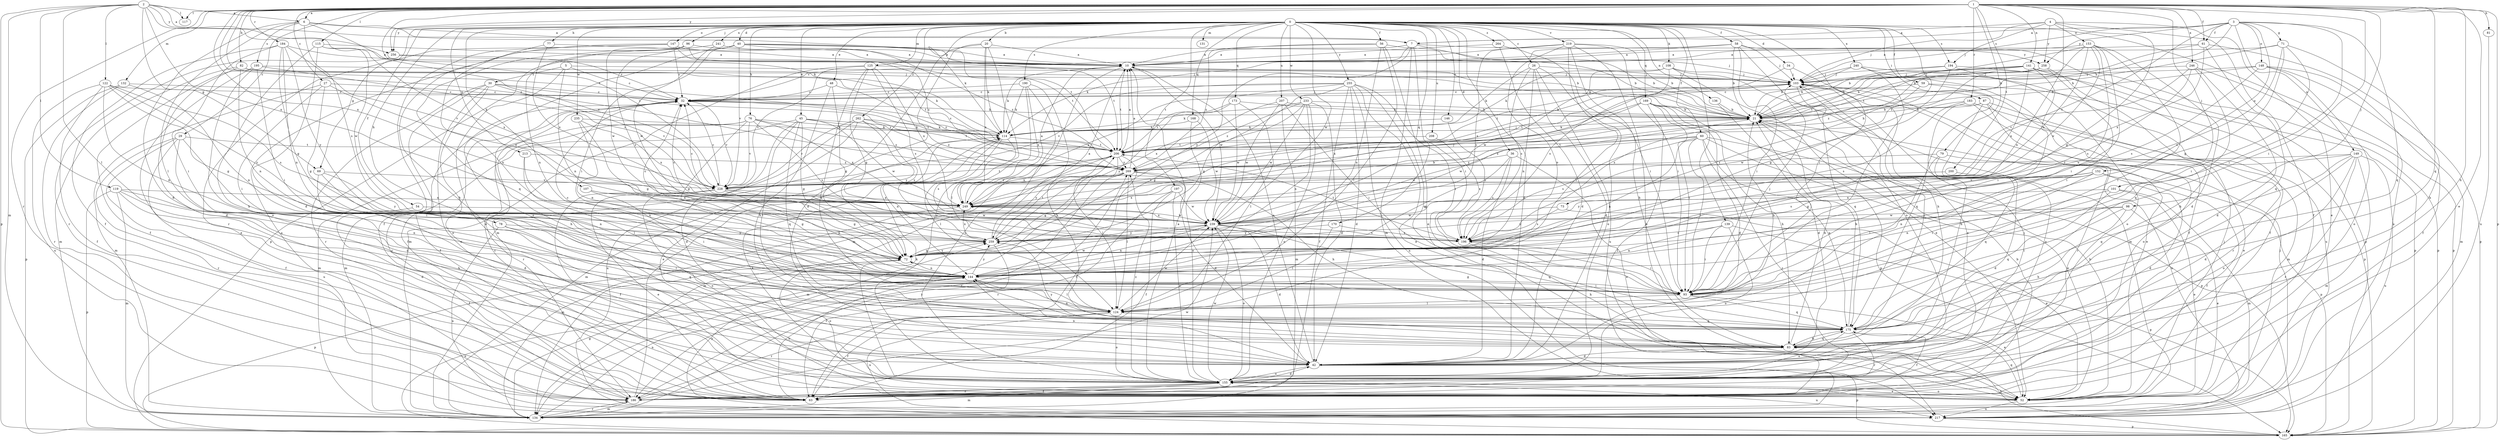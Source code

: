 strict digraph  {
0;
1;
2;
3;
4;
5;
6;
7;
10;
20;
21;
26;
27;
29;
30;
32;
34;
36;
40;
42;
45;
48;
52;
54;
56;
58;
59;
60;
61;
63;
69;
71;
72;
73;
76;
77;
78;
79;
81;
82;
83;
87;
93;
96;
98;
101;
103;
107;
108;
114;
115;
117;
119;
122;
124;
125;
131;
132;
134;
136;
139;
141;
144;
146;
147;
148;
149;
152;
153;
155;
165;
168;
169;
170;
173;
175;
183;
184;
186;
190;
194;
195;
196;
197;
200;
206;
207;
208;
213;
217;
219;
228;
233;
235;
239;
240;
241;
246;
249;
255;
256;
258;
259;
262;
264;
269;
0 -> 20  [label=b];
0 -> 26  [label=c];
0 -> 34  [label=d];
0 -> 36  [label=d];
0 -> 40  [label=d];
0 -> 42  [label=d];
0 -> 45  [label=e];
0 -> 48  [label=e];
0 -> 54  [label=f];
0 -> 56  [label=f];
0 -> 58  [label=f];
0 -> 59  [label=f];
0 -> 60  [label=f];
0 -> 69  [label=g];
0 -> 73  [label=h];
0 -> 76  [label=h];
0 -> 77  [label=h];
0 -> 78  [label=h];
0 -> 87  [label=i];
0 -> 93  [label=i];
0 -> 96  [label=j];
0 -> 107  [label=k];
0 -> 108  [label=k];
0 -> 114  [label=k];
0 -> 125  [label=m];
0 -> 131  [label=m];
0 -> 136  [label=n];
0 -> 139  [label=n];
0 -> 146  [label=o];
0 -> 147  [label=o];
0 -> 168  [label=q];
0 -> 169  [label=q];
0 -> 170  [label=q];
0 -> 173  [label=q];
0 -> 190  [label=s];
0 -> 194  [label=s];
0 -> 197  [label=t];
0 -> 207  [label=u];
0 -> 208  [label=u];
0 -> 213  [label=u];
0 -> 217  [label=u];
0 -> 219  [label=v];
0 -> 233  [label=w];
0 -> 235  [label=w];
0 -> 239  [label=w];
0 -> 240  [label=x];
0 -> 241  [label=x];
0 -> 255  [label=y];
0 -> 256  [label=y];
0 -> 262  [label=z];
0 -> 264  [label=z];
1 -> 6  [label=a];
1 -> 27  [label=c];
1 -> 29  [label=c];
1 -> 52  [label=e];
1 -> 61  [label=f];
1 -> 79  [label=h];
1 -> 81  [label=h];
1 -> 82  [label=h];
1 -> 83  [label=h];
1 -> 93  [label=i];
1 -> 98  [label=j];
1 -> 101  [label=j];
1 -> 115  [label=l];
1 -> 117  [label=l];
1 -> 132  [label=m];
1 -> 141  [label=n];
1 -> 144  [label=n];
1 -> 165  [label=p];
1 -> 175  [label=q];
1 -> 183  [label=r];
1 -> 184  [label=r];
1 -> 186  [label=r];
1 -> 200  [label=t];
1 -> 206  [label=t];
1 -> 228  [label=v];
1 -> 246  [label=x];
1 -> 249  [label=x];
1 -> 256  [label=y];
1 -> 269  [label=z];
2 -> 6  [label=a];
2 -> 7  [label=a];
2 -> 69  [label=g];
2 -> 114  [label=k];
2 -> 117  [label=l];
2 -> 119  [label=l];
2 -> 122  [label=l];
2 -> 124  [label=l];
2 -> 134  [label=m];
2 -> 165  [label=p];
2 -> 249  [label=x];
2 -> 256  [label=y];
3 -> 7  [label=a];
3 -> 21  [label=b];
3 -> 61  [label=f];
3 -> 71  [label=g];
3 -> 93  [label=i];
3 -> 103  [label=j];
3 -> 148  [label=o];
3 -> 149  [label=o];
3 -> 152  [label=o];
3 -> 175  [label=q];
3 -> 228  [label=v];
3 -> 258  [label=y];
4 -> 7  [label=a];
4 -> 52  [label=e];
4 -> 63  [label=f];
4 -> 72  [label=g];
4 -> 103  [label=j];
4 -> 153  [label=o];
4 -> 194  [label=s];
4 -> 258  [label=y];
5 -> 21  [label=b];
5 -> 30  [label=c];
5 -> 32  [label=c];
5 -> 144  [label=n];
5 -> 155  [label=o];
6 -> 7  [label=a];
6 -> 42  [label=d];
6 -> 124  [label=l];
6 -> 195  [label=s];
6 -> 196  [label=s];
6 -> 206  [label=t];
6 -> 228  [label=v];
7 -> 10  [label=a];
7 -> 21  [label=b];
7 -> 93  [label=i];
7 -> 114  [label=k];
7 -> 134  [label=m];
7 -> 258  [label=y];
7 -> 259  [label=y];
10 -> 103  [label=j];
10 -> 114  [label=k];
10 -> 134  [label=m];
10 -> 206  [label=t];
10 -> 239  [label=w];
20 -> 10  [label=a];
20 -> 42  [label=d];
20 -> 114  [label=k];
20 -> 134  [label=m];
20 -> 155  [label=o];
20 -> 249  [label=x];
21 -> 114  [label=k];
21 -> 217  [label=u];
21 -> 239  [label=w];
26 -> 42  [label=d];
26 -> 103  [label=j];
26 -> 114  [label=k];
26 -> 144  [label=n];
26 -> 155  [label=o];
26 -> 196  [label=s];
26 -> 217  [label=u];
27 -> 32  [label=c];
27 -> 72  [label=g];
27 -> 93  [label=i];
27 -> 134  [label=m];
27 -> 249  [label=x];
29 -> 42  [label=d];
29 -> 63  [label=f];
29 -> 93  [label=i];
29 -> 186  [label=r];
29 -> 206  [label=t];
29 -> 217  [label=u];
30 -> 32  [label=c];
30 -> 52  [label=e];
30 -> 63  [label=f];
30 -> 155  [label=o];
30 -> 186  [label=r];
30 -> 228  [label=v];
30 -> 269  [label=z];
32 -> 21  [label=b];
32 -> 63  [label=f];
32 -> 83  [label=h];
32 -> 103  [label=j];
32 -> 206  [label=t];
32 -> 228  [label=v];
34 -> 83  [label=h];
34 -> 103  [label=j];
34 -> 249  [label=x];
36 -> 42  [label=d];
36 -> 52  [label=e];
36 -> 72  [label=g];
36 -> 196  [label=s];
36 -> 269  [label=z];
40 -> 10  [label=a];
40 -> 93  [label=i];
40 -> 103  [label=j];
40 -> 155  [label=o];
40 -> 165  [label=p];
40 -> 206  [label=t];
40 -> 228  [label=v];
40 -> 269  [label=z];
42 -> 10  [label=a];
42 -> 144  [label=n];
42 -> 155  [label=o];
42 -> 165  [label=p];
45 -> 42  [label=d];
45 -> 72  [label=g];
45 -> 114  [label=k];
45 -> 124  [label=l];
45 -> 134  [label=m];
45 -> 175  [label=q];
45 -> 206  [label=t];
45 -> 239  [label=w];
48 -> 32  [label=c];
48 -> 72  [label=g];
48 -> 83  [label=h];
48 -> 269  [label=z];
52 -> 21  [label=b];
52 -> 103  [label=j];
52 -> 114  [label=k];
52 -> 155  [label=o];
52 -> 175  [label=q];
52 -> 217  [label=u];
54 -> 63  [label=f];
54 -> 239  [label=w];
56 -> 10  [label=a];
56 -> 21  [label=b];
56 -> 52  [label=e];
56 -> 124  [label=l];
56 -> 144  [label=n];
56 -> 269  [label=z];
58 -> 10  [label=a];
58 -> 21  [label=b];
58 -> 32  [label=c];
58 -> 93  [label=i];
58 -> 103  [label=j];
58 -> 155  [label=o];
58 -> 165  [label=p];
59 -> 32  [label=c];
59 -> 165  [label=p];
59 -> 175  [label=q];
59 -> 196  [label=s];
60 -> 52  [label=e];
60 -> 93  [label=i];
60 -> 144  [label=n];
60 -> 165  [label=p];
60 -> 175  [label=q];
60 -> 186  [label=r];
60 -> 196  [label=s];
60 -> 206  [label=t];
60 -> 239  [label=w];
60 -> 269  [label=z];
61 -> 10  [label=a];
61 -> 21  [label=b];
61 -> 165  [label=p];
61 -> 175  [label=q];
61 -> 249  [label=x];
63 -> 21  [label=b];
63 -> 32  [label=c];
63 -> 144  [label=n];
69 -> 42  [label=d];
69 -> 144  [label=n];
69 -> 228  [label=v];
69 -> 259  [label=y];
71 -> 10  [label=a];
71 -> 21  [label=b];
71 -> 72  [label=g];
71 -> 83  [label=h];
71 -> 93  [label=i];
71 -> 196  [label=s];
72 -> 144  [label=n];
72 -> 155  [label=o];
72 -> 165  [label=p];
72 -> 259  [label=y];
73 -> 52  [label=e];
73 -> 196  [label=s];
73 -> 239  [label=w];
76 -> 72  [label=g];
76 -> 114  [label=k];
76 -> 134  [label=m];
76 -> 186  [label=r];
76 -> 196  [label=s];
76 -> 228  [label=v];
76 -> 249  [label=x];
76 -> 269  [label=z];
77 -> 10  [label=a];
77 -> 144  [label=n];
77 -> 249  [label=x];
78 -> 124  [label=l];
78 -> 175  [label=q];
78 -> 217  [label=u];
78 -> 259  [label=y];
79 -> 124  [label=l];
79 -> 165  [label=p];
79 -> 175  [label=q];
79 -> 269  [label=z];
81 -> 217  [label=u];
82 -> 42  [label=d];
82 -> 103  [label=j];
82 -> 114  [label=k];
82 -> 134  [label=m];
82 -> 144  [label=n];
82 -> 206  [label=t];
83 -> 21  [label=b];
83 -> 42  [label=d];
83 -> 103  [label=j];
83 -> 175  [label=q];
83 -> 259  [label=y];
87 -> 21  [label=b];
87 -> 52  [label=e];
87 -> 83  [label=h];
87 -> 134  [label=m];
87 -> 155  [label=o];
87 -> 186  [label=r];
93 -> 32  [label=c];
93 -> 52  [label=e];
93 -> 72  [label=g];
93 -> 103  [label=j];
93 -> 124  [label=l];
93 -> 175  [label=q];
96 -> 10  [label=a];
96 -> 175  [label=q];
96 -> 196  [label=s];
96 -> 217  [label=u];
96 -> 239  [label=w];
96 -> 269  [label=z];
98 -> 52  [label=e];
98 -> 83  [label=h];
98 -> 93  [label=i];
98 -> 239  [label=w];
98 -> 259  [label=y];
101 -> 52  [label=e];
101 -> 134  [label=m];
101 -> 144  [label=n];
101 -> 175  [label=q];
101 -> 249  [label=x];
103 -> 32  [label=c];
103 -> 52  [label=e];
103 -> 155  [label=o];
103 -> 175  [label=q];
103 -> 206  [label=t];
107 -> 72  [label=g];
107 -> 93  [label=i];
107 -> 249  [label=x];
108 -> 52  [label=e];
108 -> 103  [label=j];
108 -> 114  [label=k];
108 -> 134  [label=m];
108 -> 196  [label=s];
108 -> 239  [label=w];
114 -> 32  [label=c];
114 -> 124  [label=l];
114 -> 134  [label=m];
114 -> 144  [label=n];
114 -> 196  [label=s];
114 -> 206  [label=t];
115 -> 10  [label=a];
115 -> 42  [label=d];
115 -> 155  [label=o];
115 -> 239  [label=w];
115 -> 249  [label=x];
119 -> 42  [label=d];
119 -> 83  [label=h];
119 -> 134  [label=m];
119 -> 144  [label=n];
119 -> 165  [label=p];
119 -> 249  [label=x];
122 -> 32  [label=c];
122 -> 63  [label=f];
122 -> 72  [label=g];
122 -> 144  [label=n];
122 -> 196  [label=s];
122 -> 217  [label=u];
122 -> 259  [label=y];
124 -> 21  [label=b];
124 -> 63  [label=f];
124 -> 155  [label=o];
124 -> 175  [label=q];
124 -> 186  [label=r];
124 -> 217  [label=u];
124 -> 239  [label=w];
125 -> 72  [label=g];
125 -> 103  [label=j];
125 -> 134  [label=m];
125 -> 175  [label=q];
125 -> 196  [label=s];
125 -> 228  [label=v];
125 -> 249  [label=x];
132 -> 32  [label=c];
132 -> 144  [label=n];
132 -> 165  [label=p];
132 -> 186  [label=r];
134 -> 72  [label=g];
134 -> 144  [label=n];
134 -> 186  [label=r];
134 -> 269  [label=z];
136 -> 21  [label=b];
136 -> 42  [label=d];
139 -> 93  [label=i];
139 -> 144  [label=n];
139 -> 155  [label=o];
139 -> 165  [label=p];
139 -> 196  [label=s];
141 -> 21  [label=b];
141 -> 63  [label=f];
141 -> 93  [label=i];
141 -> 103  [label=j];
141 -> 165  [label=p];
141 -> 206  [label=t];
141 -> 249  [label=x];
141 -> 269  [label=z];
144 -> 93  [label=i];
144 -> 124  [label=l];
144 -> 239  [label=w];
144 -> 259  [label=y];
146 -> 114  [label=k];
146 -> 196  [label=s];
147 -> 10  [label=a];
147 -> 32  [label=c];
147 -> 63  [label=f];
147 -> 83  [label=h];
147 -> 186  [label=r];
147 -> 206  [label=t];
148 -> 21  [label=b];
148 -> 63  [label=f];
148 -> 103  [label=j];
148 -> 134  [label=m];
148 -> 155  [label=o];
148 -> 196  [label=s];
149 -> 42  [label=d];
149 -> 72  [label=g];
149 -> 134  [label=m];
149 -> 155  [label=o];
149 -> 175  [label=q];
149 -> 186  [label=r];
149 -> 217  [label=u];
149 -> 269  [label=z];
152 -> 42  [label=d];
152 -> 63  [label=f];
152 -> 93  [label=i];
152 -> 144  [label=n];
152 -> 196  [label=s];
152 -> 228  [label=v];
152 -> 259  [label=y];
153 -> 10  [label=a];
153 -> 21  [label=b];
153 -> 42  [label=d];
153 -> 93  [label=i];
153 -> 124  [label=l];
153 -> 144  [label=n];
153 -> 206  [label=t];
153 -> 239  [label=w];
153 -> 249  [label=x];
155 -> 10  [label=a];
155 -> 42  [label=d];
155 -> 52  [label=e];
155 -> 63  [label=f];
155 -> 103  [label=j];
155 -> 114  [label=k];
155 -> 134  [label=m];
155 -> 186  [label=r];
155 -> 217  [label=u];
155 -> 239  [label=w];
155 -> 269  [label=z];
165 -> 83  [label=h];
165 -> 144  [label=n];
165 -> 259  [label=y];
168 -> 114  [label=k];
168 -> 155  [label=o];
168 -> 239  [label=w];
169 -> 21  [label=b];
169 -> 42  [label=d];
169 -> 63  [label=f];
169 -> 83  [label=h];
169 -> 93  [label=i];
169 -> 165  [label=p];
169 -> 206  [label=t];
169 -> 249  [label=x];
170 -> 124  [label=l];
170 -> 196  [label=s];
170 -> 259  [label=y];
173 -> 21  [label=b];
173 -> 124  [label=l];
173 -> 206  [label=t];
173 -> 239  [label=w];
173 -> 259  [label=y];
175 -> 21  [label=b];
175 -> 63  [label=f];
175 -> 83  [label=h];
175 -> 144  [label=n];
175 -> 155  [label=o];
175 -> 186  [label=r];
183 -> 21  [label=b];
183 -> 155  [label=o];
183 -> 186  [label=r];
183 -> 196  [label=s];
183 -> 239  [label=w];
184 -> 10  [label=a];
184 -> 63  [label=f];
184 -> 72  [label=g];
184 -> 93  [label=i];
184 -> 144  [label=n];
184 -> 228  [label=v];
184 -> 259  [label=y];
186 -> 32  [label=c];
186 -> 114  [label=k];
186 -> 134  [label=m];
186 -> 239  [label=w];
190 -> 32  [label=c];
190 -> 83  [label=h];
190 -> 114  [label=k];
190 -> 124  [label=l];
190 -> 155  [label=o];
190 -> 249  [label=x];
194 -> 21  [label=b];
194 -> 72  [label=g];
194 -> 103  [label=j];
194 -> 155  [label=o];
194 -> 165  [label=p];
195 -> 52  [label=e];
195 -> 63  [label=f];
195 -> 83  [label=h];
195 -> 93  [label=i];
195 -> 103  [label=j];
195 -> 228  [label=v];
196 -> 83  [label=h];
196 -> 93  [label=i];
196 -> 206  [label=t];
197 -> 63  [label=f];
197 -> 155  [label=o];
197 -> 186  [label=r];
197 -> 239  [label=w];
197 -> 249  [label=x];
200 -> 42  [label=d];
200 -> 228  [label=v];
206 -> 10  [label=a];
206 -> 63  [label=f];
206 -> 124  [label=l];
206 -> 134  [label=m];
206 -> 249  [label=x];
206 -> 259  [label=y];
206 -> 269  [label=z];
207 -> 21  [label=b];
207 -> 93  [label=i];
207 -> 134  [label=m];
207 -> 239  [label=w];
207 -> 249  [label=x];
208 -> 196  [label=s];
208 -> 206  [label=t];
213 -> 124  [label=l];
213 -> 144  [label=n];
213 -> 269  [label=z];
217 -> 103  [label=j];
217 -> 165  [label=p];
219 -> 10  [label=a];
219 -> 21  [label=b];
219 -> 52  [label=e];
219 -> 83  [label=h];
219 -> 93  [label=i];
219 -> 124  [label=l];
219 -> 144  [label=n];
219 -> 259  [label=y];
228 -> 32  [label=c];
228 -> 52  [label=e];
228 -> 63  [label=f];
228 -> 72  [label=g];
228 -> 144  [label=n];
228 -> 155  [label=o];
228 -> 206  [label=t];
228 -> 249  [label=x];
233 -> 21  [label=b];
233 -> 42  [label=d];
233 -> 72  [label=g];
233 -> 114  [label=k];
233 -> 144  [label=n];
233 -> 155  [label=o];
233 -> 239  [label=w];
233 -> 269  [label=z];
235 -> 72  [label=g];
235 -> 114  [label=k];
235 -> 144  [label=n];
235 -> 249  [label=x];
239 -> 32  [label=c];
239 -> 42  [label=d];
239 -> 144  [label=n];
239 -> 155  [label=o];
239 -> 175  [label=q];
239 -> 196  [label=s];
239 -> 249  [label=x];
239 -> 259  [label=y];
240 -> 21  [label=b];
240 -> 63  [label=f];
240 -> 93  [label=i];
240 -> 103  [label=j];
240 -> 217  [label=u];
241 -> 10  [label=a];
241 -> 144  [label=n];
241 -> 239  [label=w];
246 -> 42  [label=d];
246 -> 103  [label=j];
246 -> 165  [label=p];
246 -> 175  [label=q];
246 -> 196  [label=s];
246 -> 228  [label=v];
249 -> 10  [label=a];
249 -> 21  [label=b];
249 -> 32  [label=c];
249 -> 103  [label=j];
249 -> 134  [label=m];
249 -> 239  [label=w];
255 -> 32  [label=c];
255 -> 42  [label=d];
255 -> 52  [label=e];
255 -> 63  [label=f];
255 -> 72  [label=g];
255 -> 93  [label=i];
255 -> 175  [label=q];
255 -> 217  [label=u];
255 -> 228  [label=v];
255 -> 249  [label=x];
256 -> 21  [label=b];
256 -> 32  [label=c];
256 -> 186  [label=r];
258 -> 21  [label=b];
258 -> 83  [label=h];
258 -> 93  [label=i];
258 -> 103  [label=j];
258 -> 206  [label=t];
259 -> 10  [label=a];
259 -> 32  [label=c];
259 -> 63  [label=f];
259 -> 72  [label=g];
259 -> 206  [label=t];
259 -> 249  [label=x];
262 -> 52  [label=e];
262 -> 114  [label=k];
262 -> 196  [label=s];
262 -> 217  [label=u];
262 -> 228  [label=v];
262 -> 259  [label=y];
262 -> 269  [label=z];
264 -> 10  [label=a];
264 -> 42  [label=d];
264 -> 93  [label=i];
269 -> 10  [label=a];
269 -> 42  [label=d];
269 -> 72  [label=g];
269 -> 83  [label=h];
269 -> 103  [label=j];
269 -> 124  [label=l];
269 -> 134  [label=m];
269 -> 186  [label=r];
269 -> 228  [label=v];
}
